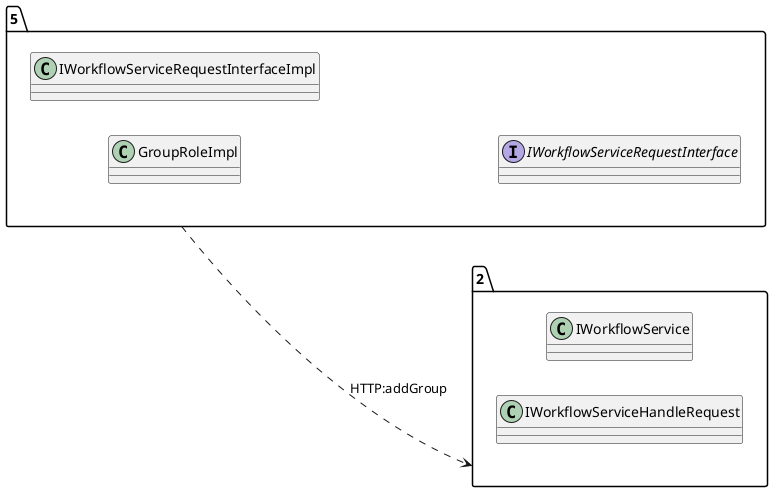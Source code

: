 @startuml 
allow_mixing
left to right direction
package "5"{
class GroupRoleImpl
class IWorkflowServiceRequestInterfaceImpl
interface IWorkflowServiceRequestInterface

}
package "2"{
class IWorkflowService
class IWorkflowServiceHandleRequest

}
"5" ..> "2":HTTP:addGroup
@enduml